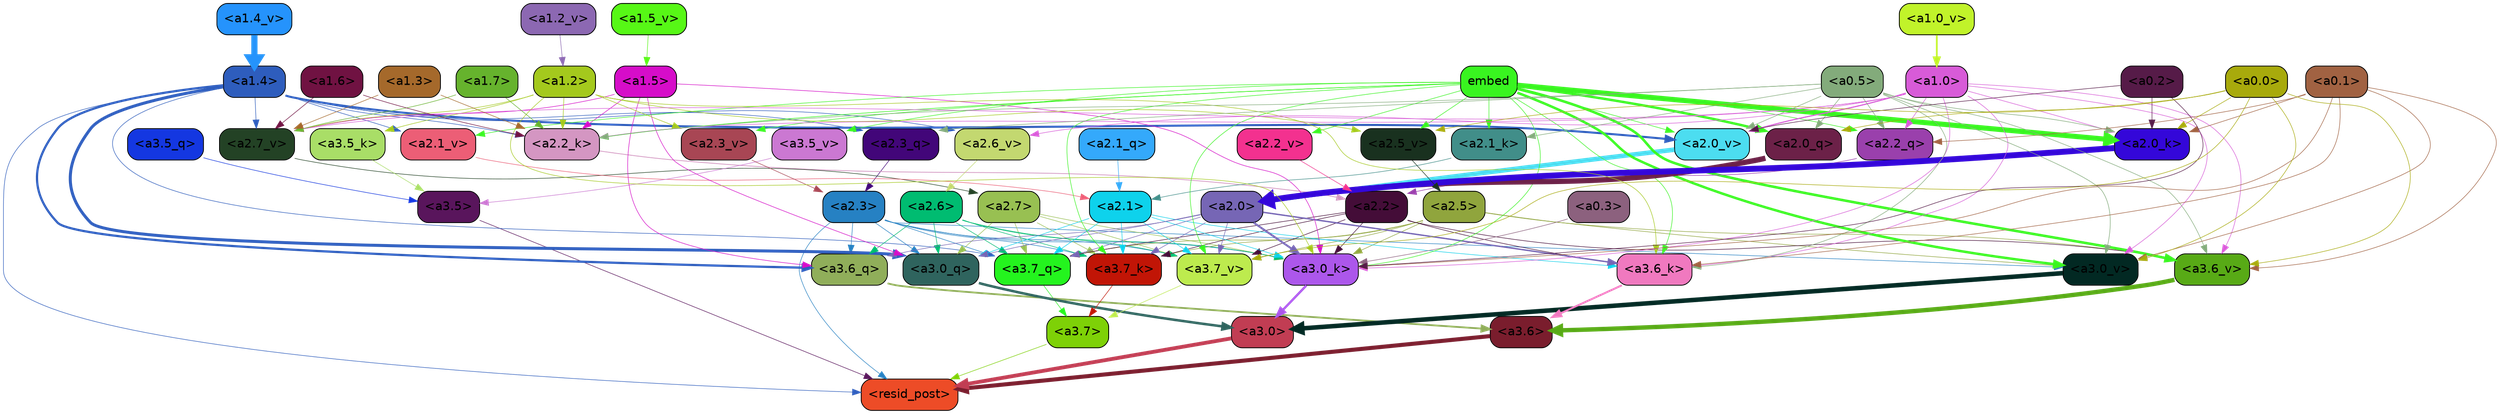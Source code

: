 strict digraph "" {
	graph [bgcolor=transparent,
		layout=dot,
		overlap=false,
		splines=true
	];
	"<a3.7>"	[color=black,
		fillcolor="#7ed107",
		fontname=Helvetica,
		shape=box,
		style="filled, rounded"];
	"<resid_post>"	[color=black,
		fillcolor="#ed4c27",
		fontname=Helvetica,
		shape=box,
		style="filled, rounded"];
	"<a3.7>" -> "<resid_post>"	[color="#7ed107",
		penwidth=0.6];
	"<a3.6>"	[color=black,
		fillcolor="#7a1d2d",
		fontname=Helvetica,
		shape=box,
		style="filled, rounded"];
	"<a3.6>" -> "<resid_post>"	[color="#7a1d2d",
		penwidth=4.648244500160217];
	"<a3.5>"	[color=black,
		fillcolor="#59155c",
		fontname=Helvetica,
		shape=box,
		style="filled, rounded"];
	"<a3.5>" -> "<resid_post>"	[color="#59155c",
		penwidth=0.6];
	"<a3.0>"	[color=black,
		fillcolor="#c13d53",
		fontname=Helvetica,
		shape=box,
		style="filled, rounded"];
	"<a3.0>" -> "<resid_post>"	[color="#c13d53",
		penwidth=4.3288813829422];
	"<a2.3>"	[color=black,
		fillcolor="#2681c3",
		fontname=Helvetica,
		shape=box,
		style="filled, rounded"];
	"<a2.3>" -> "<resid_post>"	[color="#2681c3",
		penwidth=0.6];
	"<a3.7_q>"	[color=black,
		fillcolor="#24f41e",
		fontname=Helvetica,
		shape=box,
		style="filled, rounded"];
	"<a2.3>" -> "<a3.7_q>"	[color="#2681c3",
		penwidth=0.6];
	"<a3.6_q>"	[color=black,
		fillcolor="#90ae5a",
		fontname=Helvetica,
		shape=box,
		style="filled, rounded"];
	"<a2.3>" -> "<a3.6_q>"	[color="#2681c3",
		penwidth=0.6];
	"<a3.0_q>"	[color=black,
		fillcolor="#2f645e",
		fontname=Helvetica,
		shape=box,
		style="filled, rounded"];
	"<a2.3>" -> "<a3.0_q>"	[color="#2681c3",
		penwidth=0.6];
	"<a3.7_k>"	[color=black,
		fillcolor="#c11506",
		fontname=Helvetica,
		shape=box,
		style="filled, rounded"];
	"<a2.3>" -> "<a3.7_k>"	[color="#2681c3",
		penwidth=0.6];
	"<a3.0_k>"	[color=black,
		fillcolor="#ac57eb",
		fontname=Helvetica,
		shape=box,
		style="filled, rounded"];
	"<a2.3>" -> "<a3.0_k>"	[color="#2681c3",
		penwidth=0.6];
	"<a3.7_v>"	[color=black,
		fillcolor="#bdeb4e",
		fontname=Helvetica,
		shape=box,
		style="filled, rounded"];
	"<a2.3>" -> "<a3.7_v>"	[color="#2681c3",
		penwidth=0.6];
	"<a3.0_v>"	[color=black,
		fillcolor="#022923",
		fontname=Helvetica,
		shape=box,
		style="filled, rounded"];
	"<a2.3>" -> "<a3.0_v>"	[color="#2681c3",
		penwidth=0.6];
	"<a1.4>"	[color=black,
		fillcolor="#2e5dbd",
		fontname=Helvetica,
		shape=box,
		style="filled, rounded"];
	"<a1.4>" -> "<resid_post>"	[color="#2e5dbd",
		penwidth=0.6];
	"<a1.4>" -> "<a3.7_q>"	[color="#2e5dbd",
		penwidth=0.6];
	"<a1.4>" -> "<a3.6_q>"	[color="#2e5dbd",
		penwidth=2.5397292599081993];
	"<a1.4>" -> "<a3.0_q>"	[color="#2e5dbd",
		penwidth=3.3985572457313538];
	"<a2.3_q>"	[color=black,
		fillcolor="#420679",
		fontname=Helvetica,
		shape=box,
		style="filled, rounded"];
	"<a1.4>" -> "<a2.3_q>"	[color="#2e5dbd",
		penwidth=0.6];
	"<a2.2_k>"	[color=black,
		fillcolor="#d496c2",
		fontname=Helvetica,
		shape=box,
		style="filled, rounded"];
	"<a1.4>" -> "<a2.2_k>"	[color="#2e5dbd",
		penwidth=0.6];
	"<a2.7_v>"	[color=black,
		fillcolor="#234225",
		fontname=Helvetica,
		shape=box,
		style="filled, rounded"];
	"<a1.4>" -> "<a2.7_v>"	[color="#2e5dbd",
		penwidth=0.6];
	"<a2.6_v>"	[color=black,
		fillcolor="#c3d870",
		fontname=Helvetica,
		shape=box,
		style="filled, rounded"];
	"<a1.4>" -> "<a2.6_v>"	[color="#2e5dbd",
		penwidth=0.6];
	"<a2.1_v>"	[color=black,
		fillcolor="#ec5e76",
		fontname=Helvetica,
		shape=box,
		style="filled, rounded"];
	"<a1.4>" -> "<a2.1_v>"	[color="#2e5dbd",
		penwidth=0.6];
	"<a2.0_v>"	[color=black,
		fillcolor="#4cddf0",
		fontname=Helvetica,
		shape=box,
		style="filled, rounded"];
	"<a1.4>" -> "<a2.0_v>"	[color="#2e5dbd",
		penwidth=2.3308929204940796];
	"<a3.7_q>" -> "<a3.7>"	[color="#24f41e",
		penwidth=0.6];
	"<a3.6_q>" -> "<a3.6>"	[color="#90ae5a",
		penwidth=2.03758105635643];
	"<a3.5_q>"	[color=black,
		fillcolor="#1437e1",
		fontname=Helvetica,
		shape=box,
		style="filled, rounded"];
	"<a3.5_q>" -> "<a3.5>"	[color="#1437e1",
		penwidth=0.6];
	"<a3.0_q>" -> "<a3.0>"	[color="#2f645e",
		penwidth=2.8638100624084473];
	"<a3.7_k>" -> "<a3.7>"	[color="#c11506",
		penwidth=0.6];
	"<a3.6_k>"	[color=black,
		fillcolor="#f079bf",
		fontname=Helvetica,
		shape=box,
		style="filled, rounded"];
	"<a3.6_k>" -> "<a3.6>"	[color="#f079bf",
		penwidth=2.174198240041733];
	"<a3.5_k>"	[color=black,
		fillcolor="#a9de67",
		fontname=Helvetica,
		shape=box,
		style="filled, rounded"];
	"<a3.5_k>" -> "<a3.5>"	[color="#a9de67",
		penwidth=0.6];
	"<a3.0_k>" -> "<a3.0>"	[color="#ac57eb",
		penwidth=2.6274144649505615];
	"<a3.7_v>" -> "<a3.7>"	[color="#bdeb4e",
		penwidth=0.6];
	"<a3.6_v>"	[color=black,
		fillcolor="#58aa16",
		fontname=Helvetica,
		shape=box,
		style="filled, rounded"];
	"<a3.6_v>" -> "<a3.6>"	[color="#58aa16",
		penwidth=5.002329230308533];
	"<a3.5_v>"	[color=black,
		fillcolor="#cb78d2",
		fontname=Helvetica,
		shape=box,
		style="filled, rounded"];
	"<a3.5_v>" -> "<a3.5>"	[color="#cb78d2",
		penwidth=0.6];
	"<a3.0_v>" -> "<a3.0>"	[color="#022923",
		penwidth=5.188832879066467];
	"<a2.7>"	[color=black,
		fillcolor="#98c052",
		fontname=Helvetica,
		shape=box,
		style="filled, rounded"];
	"<a2.7>" -> "<a3.7_q>"	[color="#98c052",
		penwidth=0.6];
	"<a2.7>" -> "<a3.0_q>"	[color="#98c052",
		penwidth=0.6];
	"<a2.7>" -> "<a3.7_k>"	[color="#98c052",
		penwidth=0.6];
	"<a2.7>" -> "<a3.0_k>"	[color="#98c052",
		penwidth=0.6];
	"<a2.7>" -> "<a3.7_v>"	[color="#98c052",
		penwidth=0.6];
	"<a2.6>"	[color=black,
		fillcolor="#00bc71",
		fontname=Helvetica,
		shape=box,
		style="filled, rounded"];
	"<a2.6>" -> "<a3.7_q>"	[color="#00bc71",
		penwidth=0.6];
	"<a2.6>" -> "<a3.6_q>"	[color="#00bc71",
		penwidth=0.6];
	"<a2.6>" -> "<a3.0_q>"	[color="#00bc71",
		penwidth=0.6];
	"<a2.6>" -> "<a3.7_k>"	[color="#00bc71",
		penwidth=0.6];
	"<a2.6>" -> "<a3.0_k>"	[color="#00bc71",
		penwidth=0.6];
	"<a2.6>" -> "<a3.7_v>"	[color="#00bc71",
		penwidth=0.6];
	"<a2.5>"	[color=black,
		fillcolor="#90a53d",
		fontname=Helvetica,
		shape=box,
		style="filled, rounded"];
	"<a2.5>" -> "<a3.7_q>"	[color="#90a53d",
		penwidth=0.6];
	"<a2.5>" -> "<a3.7_k>"	[color="#90a53d",
		penwidth=0.6];
	"<a2.5>" -> "<a3.0_k>"	[color="#90a53d",
		penwidth=0.6];
	"<a2.5>" -> "<a3.7_v>"	[color="#90a53d",
		penwidth=0.6];
	"<a2.5>" -> "<a3.6_v>"	[color="#90a53d",
		penwidth=0.6];
	"<a2.5>" -> "<a3.0_v>"	[color="#90a53d",
		penwidth=0.6];
	"<a2.2>"	[color=black,
		fillcolor="#440d38",
		fontname=Helvetica,
		shape=box,
		style="filled, rounded"];
	"<a2.2>" -> "<a3.7_q>"	[color="#440d38",
		penwidth=0.6];
	"<a2.2>" -> "<a3.7_k>"	[color="#440d38",
		penwidth=0.6];
	"<a2.2>" -> "<a3.6_k>"	[color="#440d38",
		penwidth=0.6];
	"<a2.2>" -> "<a3.0_k>"	[color="#440d38",
		penwidth=0.6];
	"<a2.2>" -> "<a3.7_v>"	[color="#440d38",
		penwidth=0.6];
	"<a2.2>" -> "<a3.6_v>"	[color="#440d38",
		penwidth=0.6];
	"<a2.1>"	[color=black,
		fillcolor="#0ed2ec",
		fontname=Helvetica,
		shape=box,
		style="filled, rounded"];
	"<a2.1>" -> "<a3.7_q>"	[color="#0ed2ec",
		penwidth=0.6];
	"<a2.1>" -> "<a3.0_q>"	[color="#0ed2ec",
		penwidth=0.6];
	"<a2.1>" -> "<a3.7_k>"	[color="#0ed2ec",
		penwidth=0.6];
	"<a2.1>" -> "<a3.6_k>"	[color="#0ed2ec",
		penwidth=0.6];
	"<a2.1>" -> "<a3.0_k>"	[color="#0ed2ec",
		penwidth=0.6];
	"<a2.1>" -> "<a3.7_v>"	[color="#0ed2ec",
		penwidth=0.6];
	"<a2.0>"	[color=black,
		fillcolor="#7666b5",
		fontname=Helvetica,
		shape=box,
		style="filled, rounded"];
	"<a2.0>" -> "<a3.7_q>"	[color="#7666b5",
		penwidth=0.6];
	"<a2.0>" -> "<a3.6_q>"	[color="#7666b5",
		penwidth=0.6];
	"<a2.0>" -> "<a3.0_q>"	[color="#7666b5",
		penwidth=0.6];
	"<a2.0>" -> "<a3.7_k>"	[color="#7666b5",
		penwidth=0.6];
	"<a2.0>" -> "<a3.6_k>"	[color="#7666b5",
		penwidth=1.5717863738536835];
	"<a2.0>" -> "<a3.0_k>"	[color="#7666b5",
		penwidth=2.205150544643402];
	"<a2.0>" -> "<a3.7_v>"	[color="#7666b5",
		penwidth=0.6];
	"<a1.5>"	[color=black,
		fillcolor="#d60dc9",
		fontname=Helvetica,
		shape=box,
		style="filled, rounded"];
	"<a1.5>" -> "<a3.6_q>"	[color="#d60dc9",
		penwidth=0.6];
	"<a1.5>" -> "<a3.0_q>"	[color="#d60dc9",
		penwidth=0.6];
	"<a1.5>" -> "<a3.0_k>"	[color="#d60dc9",
		penwidth=0.6];
	"<a1.5>" -> "<a2.2_k>"	[color="#d60dc9",
		penwidth=0.6];
	"<a1.5>" -> "<a2.7_v>"	[color="#d60dc9",
		penwidth=0.6];
	embed	[color=black,
		fillcolor="#39f520",
		fontname=Helvetica,
		shape=box,
		style="filled, rounded"];
	embed -> "<a3.7_k>"	[color="#39f520",
		penwidth=0.6];
	embed -> "<a3.6_k>"	[color="#39f520",
		penwidth=0.6];
	embed -> "<a3.0_k>"	[color="#39f520",
		penwidth=0.6];
	embed -> "<a3.7_v>"	[color="#39f520",
		penwidth=0.6];
	embed -> "<a3.6_v>"	[color="#39f520",
		penwidth=2.882729172706604];
	embed -> "<a3.5_v>"	[color="#39f520",
		penwidth=0.6];
	embed -> "<a3.0_v>"	[color="#39f520",
		penwidth=2.812090039253235];
	"<a2.2_q>"	[color=black,
		fillcolor="#9a40ac",
		fontname=Helvetica,
		shape=box,
		style="filled, rounded"];
	embed -> "<a2.2_q>"	[color="#39f520",
		penwidth=0.6];
	"<a2.0_q>"	[color=black,
		fillcolor="#6c2148",
		fontname=Helvetica,
		shape=box,
		style="filled, rounded"];
	embed -> "<a2.0_q>"	[color="#39f520",
		penwidth=2.773140072822571];
	embed -> "<a2.2_k>"	[color="#39f520",
		penwidth=0.6694881916046143];
	"<a2.1_k>"	[color=black,
		fillcolor="#418e89",
		fontname=Helvetica,
		shape=box,
		style="filled, rounded"];
	embed -> "<a2.1_k>"	[color="#39f520",
		penwidth=0.6];
	"<a2.0_k>"	[color=black,
		fillcolor="#3407d9",
		fontname=Helvetica,
		shape=box,
		style="filled, rounded"];
	embed -> "<a2.0_k>"	[color="#39f520",
		penwidth=5.809704422950745];
	"<a2.5_v>"	[color=black,
		fillcolor="#19311f",
		fontname=Helvetica,
		shape=box,
		style="filled, rounded"];
	embed -> "<a2.5_v>"	[color="#39f520",
		penwidth=0.6];
	"<a2.3_v>"	[color=black,
		fillcolor="#a84654",
		fontname=Helvetica,
		shape=box,
		style="filled, rounded"];
	embed -> "<a2.3_v>"	[color="#39f520",
		penwidth=0.6];
	"<a2.2_v>"	[color=black,
		fillcolor="#f3318f",
		fontname=Helvetica,
		shape=box,
		style="filled, rounded"];
	embed -> "<a2.2_v>"	[color="#39f520",
		penwidth=0.6];
	embed -> "<a2.1_v>"	[color="#39f520",
		penwidth=0.6];
	embed -> "<a2.0_v>"	[color="#39f520",
		penwidth=0.6];
	"<a1.2>"	[color=black,
		fillcolor="#a4c91d",
		fontname=Helvetica,
		shape=box,
		style="filled, rounded"];
	"<a1.2>" -> "<a3.6_k>"	[color="#a4c91d",
		penwidth=0.6];
	"<a1.2>" -> "<a3.5_k>"	[color="#a4c91d",
		penwidth=0.6];
	"<a1.2>" -> "<a3.0_k>"	[color="#a4c91d",
		penwidth=0.6];
	"<a1.2>" -> "<a2.2_k>"	[color="#a4c91d",
		penwidth=0.6];
	"<a1.2>" -> "<a2.7_v>"	[color="#a4c91d",
		penwidth=0.6];
	"<a1.2>" -> "<a2.5_v>"	[color="#a4c91d",
		penwidth=0.6];
	"<a1.2>" -> "<a2.3_v>"	[color="#a4c91d",
		penwidth=0.6];
	"<a1.0>"	[color=black,
		fillcolor="#d85bd8",
		fontname=Helvetica,
		shape=box,
		style="filled, rounded"];
	"<a1.0>" -> "<a3.6_k>"	[color="#d85bd8",
		penwidth=0.6];
	"<a1.0>" -> "<a3.0_k>"	[color="#d85bd8",
		penwidth=0.6];
	"<a1.0>" -> "<a3.6_v>"	[color="#d85bd8",
		penwidth=0.6];
	"<a1.0>" -> "<a3.0_v>"	[color="#d85bd8",
		penwidth=0.6];
	"<a1.0>" -> "<a2.2_q>"	[color="#d85bd8",
		penwidth=0.6];
	"<a1.0>" -> "<a2.2_k>"	[color="#d85bd8",
		penwidth=0.6];
	"<a1.0>" -> "<a2.0_k>"	[color="#d85bd8",
		penwidth=0.6];
	"<a1.0>" -> "<a2.7_v>"	[color="#d85bd8",
		penwidth=0.6];
	"<a1.0>" -> "<a2.6_v>"	[color="#d85bd8",
		penwidth=0.6];
	"<a1.0>" -> "<a2.0_v>"	[color="#d85bd8",
		penwidth=1.2632839679718018];
	"<a0.5>"	[color=black,
		fillcolor="#83ab7b",
		fontname=Helvetica,
		shape=box,
		style="filled, rounded"];
	"<a0.5>" -> "<a3.6_k>"	[color="#83ab7b",
		penwidth=0.6];
	"<a0.5>" -> "<a3.6_v>"	[color="#83ab7b",
		penwidth=0.6];
	"<a0.5>" -> "<a3.0_v>"	[color="#83ab7b",
		penwidth=0.6281400918960571];
	"<a0.5>" -> "<a2.3_q>"	[color="#83ab7b",
		penwidth=0.6];
	"<a0.5>" -> "<a2.2_q>"	[color="#83ab7b",
		penwidth=0.6];
	"<a0.5>" -> "<a2.0_q>"	[color="#83ab7b",
		penwidth=0.6];
	"<a0.5>" -> "<a2.2_k>"	[color="#83ab7b",
		penwidth=0.6];
	"<a0.5>" -> "<a2.1_k>"	[color="#83ab7b",
		penwidth=0.6];
	"<a0.5>" -> "<a2.0_k>"	[color="#83ab7b",
		penwidth=0.6196913719177246];
	"<a0.5>" -> "<a2.0_v>"	[color="#83ab7b",
		penwidth=0.6];
	"<a0.1>"	[color=black,
		fillcolor="#a16242",
		fontname=Helvetica,
		shape=box,
		style="filled, rounded"];
	"<a0.1>" -> "<a3.6_k>"	[color="#a16242",
		penwidth=0.6];
	"<a0.1>" -> "<a3.0_k>"	[color="#a16242",
		penwidth=0.6];
	"<a0.1>" -> "<a3.6_v>"	[color="#a16242",
		penwidth=0.6];
	"<a0.1>" -> "<a3.0_v>"	[color="#a16242",
		penwidth=0.6];
	"<a0.1>" -> "<a2.2_q>"	[color="#a16242",
		penwidth=0.6];
	"<a0.1>" -> "<a2.0_k>"	[color="#a16242",
		penwidth=0.6];
	"<a0.3>"	[color=black,
		fillcolor="#8c617e",
		fontname=Helvetica,
		shape=box,
		style="filled, rounded"];
	"<a0.3>" -> "<a3.0_k>"	[color="#8c617e",
		penwidth=0.6];
	"<a0.2>"	[color=black,
		fillcolor="#561b48",
		fontname=Helvetica,
		shape=box,
		style="filled, rounded"];
	"<a0.2>" -> "<a3.0_k>"	[color="#561b48",
		penwidth=0.6];
	"<a0.2>" -> "<a2.0_k>"	[color="#561b48",
		penwidth=0.6];
	"<a0.2>" -> "<a2.0_v>"	[color="#561b48",
		penwidth=0.6];
	"<a0.0>"	[color=black,
		fillcolor="#a8aa0c",
		fontname=Helvetica,
		shape=box,
		style="filled, rounded"];
	"<a0.0>" -> "<a3.7_v>"	[color="#a8aa0c",
		penwidth=0.6];
	"<a0.0>" -> "<a3.6_v>"	[color="#a8aa0c",
		penwidth=0.6];
	"<a0.0>" -> "<a3.0_v>"	[color="#a8aa0c",
		penwidth=0.6];
	"<a0.0>" -> "<a2.0_q>"	[color="#a8aa0c",
		penwidth=0.6];
	"<a0.0>" -> "<a2.0_k>"	[color="#a8aa0c",
		penwidth=0.6];
	"<a0.0>" -> "<a2.5_v>"	[color="#a8aa0c",
		penwidth=0.6];
	"<a2.3_q>" -> "<a2.3>"	[color="#420679",
		penwidth=0.6];
	"<a2.2_q>" -> "<a2.2>"	[color="#9a40ac",
		penwidth=0.6299107074737549];
	"<a2.1_q>"	[color=black,
		fillcolor="#34a9fb",
		fontname=Helvetica,
		shape=box,
		style="filled, rounded"];
	"<a2.1_q>" -> "<a2.1>"	[color="#34a9fb",
		penwidth=0.6];
	"<a2.0_q>" -> "<a2.0>"	[color="#6c2148",
		penwidth=6.081655263900757];
	"<a2.2_k>" -> "<a2.2>"	[color="#d496c2",
		penwidth=0.8337457180023193];
	"<a2.1_k>" -> "<a2.1>"	[color="#418e89",
		penwidth=0.6];
	"<a2.0_k>" -> "<a2.0>"	[color="#3407d9",
		penwidth=6.795950889587402];
	"<a2.7_v>" -> "<a2.7>"	[color="#234225",
		penwidth=0.6];
	"<a2.6_v>" -> "<a2.6>"	[color="#c3d870",
		penwidth=0.6];
	"<a2.5_v>" -> "<a2.5>"	[color="#19311f",
		penwidth=0.6];
	"<a2.3_v>" -> "<a2.3>"	[color="#a84654",
		penwidth=0.6];
	"<a2.2_v>" -> "<a2.2>"	[color="#f3318f",
		penwidth=0.6];
	"<a2.1_v>" -> "<a2.1>"	[color="#ec5e76",
		penwidth=0.6];
	"<a2.0_v>" -> "<a2.0>"	[color="#4cddf0",
		penwidth=5.211444020271301];
	"<a1.7>"	[color=black,
		fillcolor="#66b32d",
		fontname=Helvetica,
		shape=box,
		style="filled, rounded"];
	"<a1.7>" -> "<a2.2_k>"	[color="#66b32d",
		penwidth=0.6];
	"<a1.7>" -> "<a2.7_v>"	[color="#66b32d",
		penwidth=0.6];
	"<a1.6>"	[color=black,
		fillcolor="#701242",
		fontname=Helvetica,
		shape=box,
		style="filled, rounded"];
	"<a1.6>" -> "<a2.2_k>"	[color="#701242",
		penwidth=0.6];
	"<a1.6>" -> "<a2.7_v>"	[color="#701242",
		penwidth=0.6];
	"<a1.3>"	[color=black,
		fillcolor="#a5692b",
		fontname=Helvetica,
		shape=box,
		style="filled, rounded"];
	"<a1.3>" -> "<a2.2_k>"	[color="#a5692b",
		penwidth=0.6];
	"<a1.3>" -> "<a2.7_v>"	[color="#a5692b",
		penwidth=0.6];
	"<a1.5_v>"	[color=black,
		fillcolor="#57f716",
		fontname=Helvetica,
		shape=box,
		style="filled, rounded"];
	"<a1.5_v>" -> "<a1.5>"	[color="#57f716",
		penwidth=0.6];
	"<a1.4_v>"	[color=black,
		fillcolor="#2593fc",
		fontname=Helvetica,
		shape=box,
		style="filled, rounded"];
	"<a1.4_v>" -> "<a1.4>"	[color="#2593fc",
		penwidth=7.066803693771362];
	"<a1.2_v>"	[color=black,
		fillcolor="#8c68b2",
		fontname=Helvetica,
		shape=box,
		style="filled, rounded"];
	"<a1.2_v>" -> "<a1.2>"	[color="#8c68b2",
		penwidth=0.6];
	"<a1.0_v>"	[color=black,
		fillcolor="#c1f32a",
		fontname=Helvetica,
		shape=box,
		style="filled, rounded"];
	"<a1.0_v>" -> "<a1.0>"	[color="#c1f32a",
		penwidth=1.970656156539917];
}

